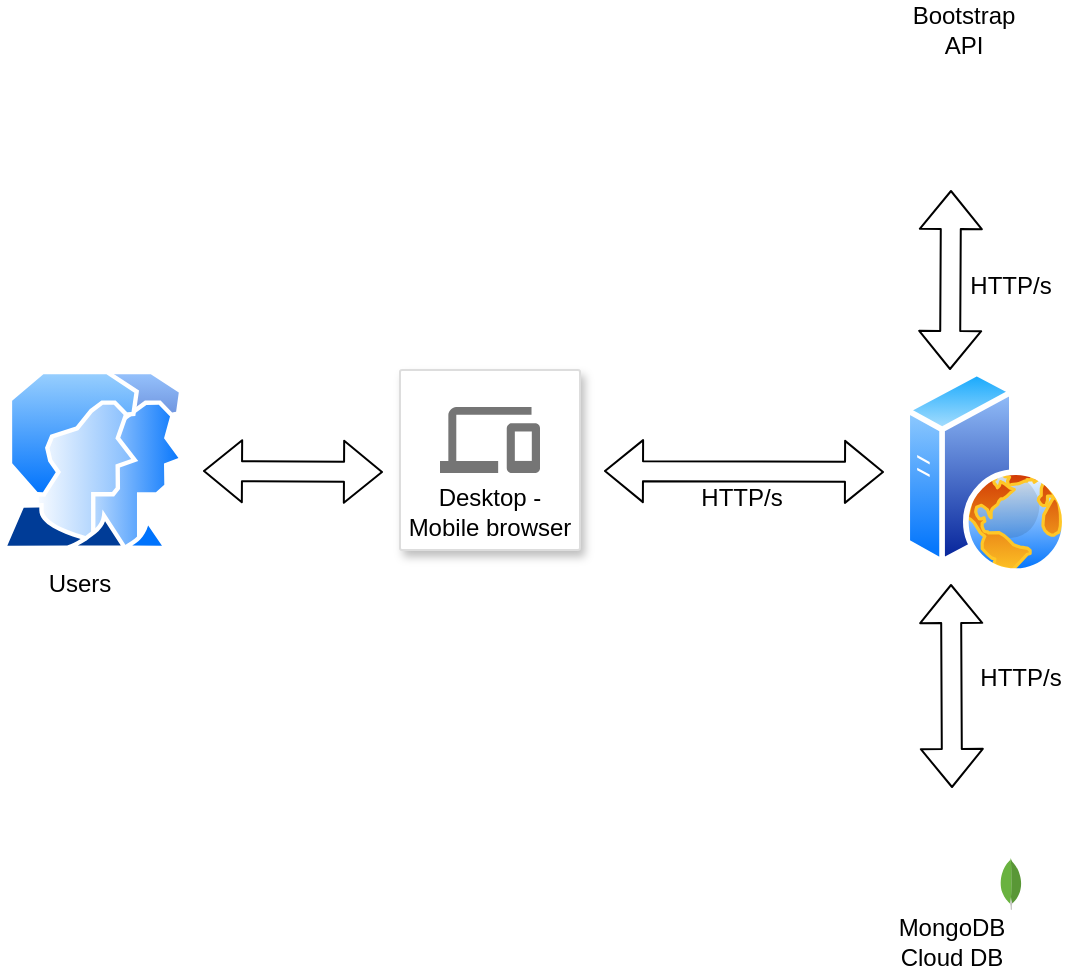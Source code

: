 <mxfile version="10.9.6" type="device"><diagram id="inGypcvXLxEX07fefnox" name="Page-1"><mxGraphModel dx="774" dy="393" grid="1" gridSize="10" guides="1" tooltips="1" connect="1" arrows="1" fold="1" page="1" pageScale="1" pageWidth="1169" pageHeight="827" math="0" shadow="0"><root><mxCell id="0"/><mxCell id="1" parent="0"/><mxCell id="31uZpeKEiax4cFZL0P9Q-12" value="" style="aspect=fixed;perimeter=ellipsePerimeter;html=1;align=center;shadow=0;dashed=0;spacingTop=3;image;image=img/lib/active_directory/user_accounts.svg;" parent="1" vertex="1"><mxGeometry x="270" y="306" width="93" height="90" as="geometry"/></mxCell><mxCell id="31uZpeKEiax4cFZL0P9Q-14" value="Desktop - Mobile browser" style="strokeColor=#dddddd;fillColor=#ffffff;shadow=1;strokeWidth=1;rounded=1;absoluteArcSize=1;arcSize=2;labelPosition=center;verticalLabelPosition=middle;align=center;verticalAlign=bottom;spacingLeft=0;fontColor=#000000;fontSize=12;whiteSpace=wrap;spacingBottom=2;" parent="1" vertex="1"><mxGeometry x="470" y="306" width="90" height="90" as="geometry"/></mxCell><mxCell id="31uZpeKEiax4cFZL0P9Q-15" value="" style="dashed=0;connectable=0;html=1;fillColor=#757575;strokeColor=none;shape=mxgraph.gcp2.desktop_and_mobile;part=1;" parent="31uZpeKEiax4cFZL0P9Q-14" vertex="1"><mxGeometry x="0.5" width="50" height="33" relative="1" as="geometry"><mxPoint x="-25" y="18.5" as="offset"/></mxGeometry></mxCell><mxCell id="31uZpeKEiax4cFZL0P9Q-18" value="" style="group" parent="1" vertex="1" connectable="0"><mxGeometry x="710" y="508" width="84" height="94" as="geometry"/></mxCell><mxCell id="31uZpeKEiax4cFZL0P9Q-16" value="" style="dashed=0;outlineConnect=0;html=1;align=center;labelPosition=center;verticalLabelPosition=bottom;verticalAlign=top;shape=mxgraph.weblogos.mongodb" parent="31uZpeKEiax4cFZL0P9Q-18" vertex="1"><mxGeometry x="60" y="42" width="11" height="26" as="geometry"/></mxCell><mxCell id="31uZpeKEiax4cFZL0P9Q-17" value="" style="shape=image;html=1;verticalAlign=top;verticalLabelPosition=bottom;labelBackgroundColor=#ffffff;imageAspect=0;aspect=fixed;image=https://cdn1.iconfinder.com/data/icons/computer-world/128/database-128.png" parent="31uZpeKEiax4cFZL0P9Q-18" vertex="1"><mxGeometry width="84" height="84" as="geometry"/></mxCell><mxCell id="31uZpeKEiax4cFZL0P9Q-24" value="MongoDB Cloud DB" style="text;html=1;strokeColor=none;fillColor=none;align=center;verticalAlign=middle;whiteSpace=wrap;rounded=0;" parent="31uZpeKEiax4cFZL0P9Q-18" vertex="1"><mxGeometry x="15.5" y="74" width="40" height="20" as="geometry"/></mxCell><mxCell id="31uZpeKEiax4cFZL0P9Q-19" value="" style="shape=image;html=1;verticalAlign=top;verticalLabelPosition=bottom;labelBackgroundColor=#ffffff;imageAspect=0;aspect=fixed;image=https://cdn2.iconfinder.com/data/icons/pinpoint-interface/48/api-128.png" parent="1" vertex="1"><mxGeometry x="716" y="146" width="75" height="75" as="geometry"/></mxCell><mxCell id="31uZpeKEiax4cFZL0P9Q-20" value="" style="aspect=fixed;perimeter=ellipsePerimeter;html=1;align=center;shadow=0;dashed=0;spacingTop=3;image;image=img/lib/active_directory/web_server.svg;" parent="1" vertex="1"><mxGeometry x="722" y="306" width="82" height="102" as="geometry"/></mxCell><mxCell id="31uZpeKEiax4cFZL0P9Q-21" value="" style="shape=flexArrow;endArrow=classic;startArrow=classic;html=1;exitX=0.25;exitY=0;exitDx=0;exitDy=0;" parent="1" edge="1"><mxGeometry width="50" height="50" relative="1" as="geometry"><mxPoint x="371.5" y="356.5" as="sourcePoint"/><mxPoint x="461.5" y="357" as="targetPoint"/></mxGeometry></mxCell><mxCell id="31uZpeKEiax4cFZL0P9Q-22" value="" style="shape=flexArrow;endArrow=classic;startArrow=classic;html=1;" parent="1" edge="1"><mxGeometry width="50" height="50" relative="1" as="geometry"><mxPoint x="746" y="515" as="sourcePoint"/><mxPoint x="745.5" y="413" as="targetPoint"/></mxGeometry></mxCell><mxCell id="31uZpeKEiax4cFZL0P9Q-23" value="Users" style="text;html=1;strokeColor=none;fillColor=none;align=center;verticalAlign=middle;whiteSpace=wrap;rounded=0;" parent="1" vertex="1"><mxGeometry x="290" y="403" width="40" height="20" as="geometry"/></mxCell><mxCell id="31uZpeKEiax4cFZL0P9Q-25" value="" style="shape=flexArrow;endArrow=classic;startArrow=classic;html=1;exitX=0.25;exitY=0;exitDx=0;exitDy=0;" parent="1" edge="1"><mxGeometry width="50" height="50" relative="1" as="geometry"><mxPoint x="572" y="356.5" as="sourcePoint"/><mxPoint x="712" y="357" as="targetPoint"/></mxGeometry></mxCell><mxCell id="31uZpeKEiax4cFZL0P9Q-26" value="" style="shape=flexArrow;endArrow=classic;startArrow=classic;html=1;exitX=0.25;exitY=0;exitDx=0;exitDy=0;" parent="1" edge="1"><mxGeometry width="50" height="50" relative="1" as="geometry"><mxPoint x="745" y="306" as="sourcePoint"/><mxPoint x="745.5" y="216" as="targetPoint"/></mxGeometry></mxCell><mxCell id="31uZpeKEiax4cFZL0P9Q-28" value="Bootstrap API" style="text;html=1;strokeColor=none;fillColor=none;align=center;verticalAlign=middle;whiteSpace=wrap;rounded=0;" parent="1" vertex="1"><mxGeometry x="732" y="126" width="40" height="20" as="geometry"/></mxCell><mxCell id="31uZpeKEiax4cFZL0P9Q-33" value="HTTP/s" style="text;html=1;strokeColor=none;fillColor=none;align=center;verticalAlign=middle;whiteSpace=wrap;rounded=0;" parent="1" vertex="1"><mxGeometry x="621" y="360" width="40" height="20" as="geometry"/></mxCell><mxCell id="31uZpeKEiax4cFZL0P9Q-34" value="HTTP/s" style="text;html=1;strokeColor=none;fillColor=none;align=center;verticalAlign=middle;whiteSpace=wrap;rounded=0;" parent="1" vertex="1"><mxGeometry x="751" y="254" width="49" height="20" as="geometry"/></mxCell><mxCell id="31uZpeKEiax4cFZL0P9Q-35" value="HTTP/s" style="text;html=1;strokeColor=none;fillColor=none;align=center;verticalAlign=middle;whiteSpace=wrap;rounded=0;" parent="1" vertex="1"><mxGeometry x="751" y="450" width="59" height="20" as="geometry"/></mxCell></root></mxGraphModel></diagram></mxfile>
